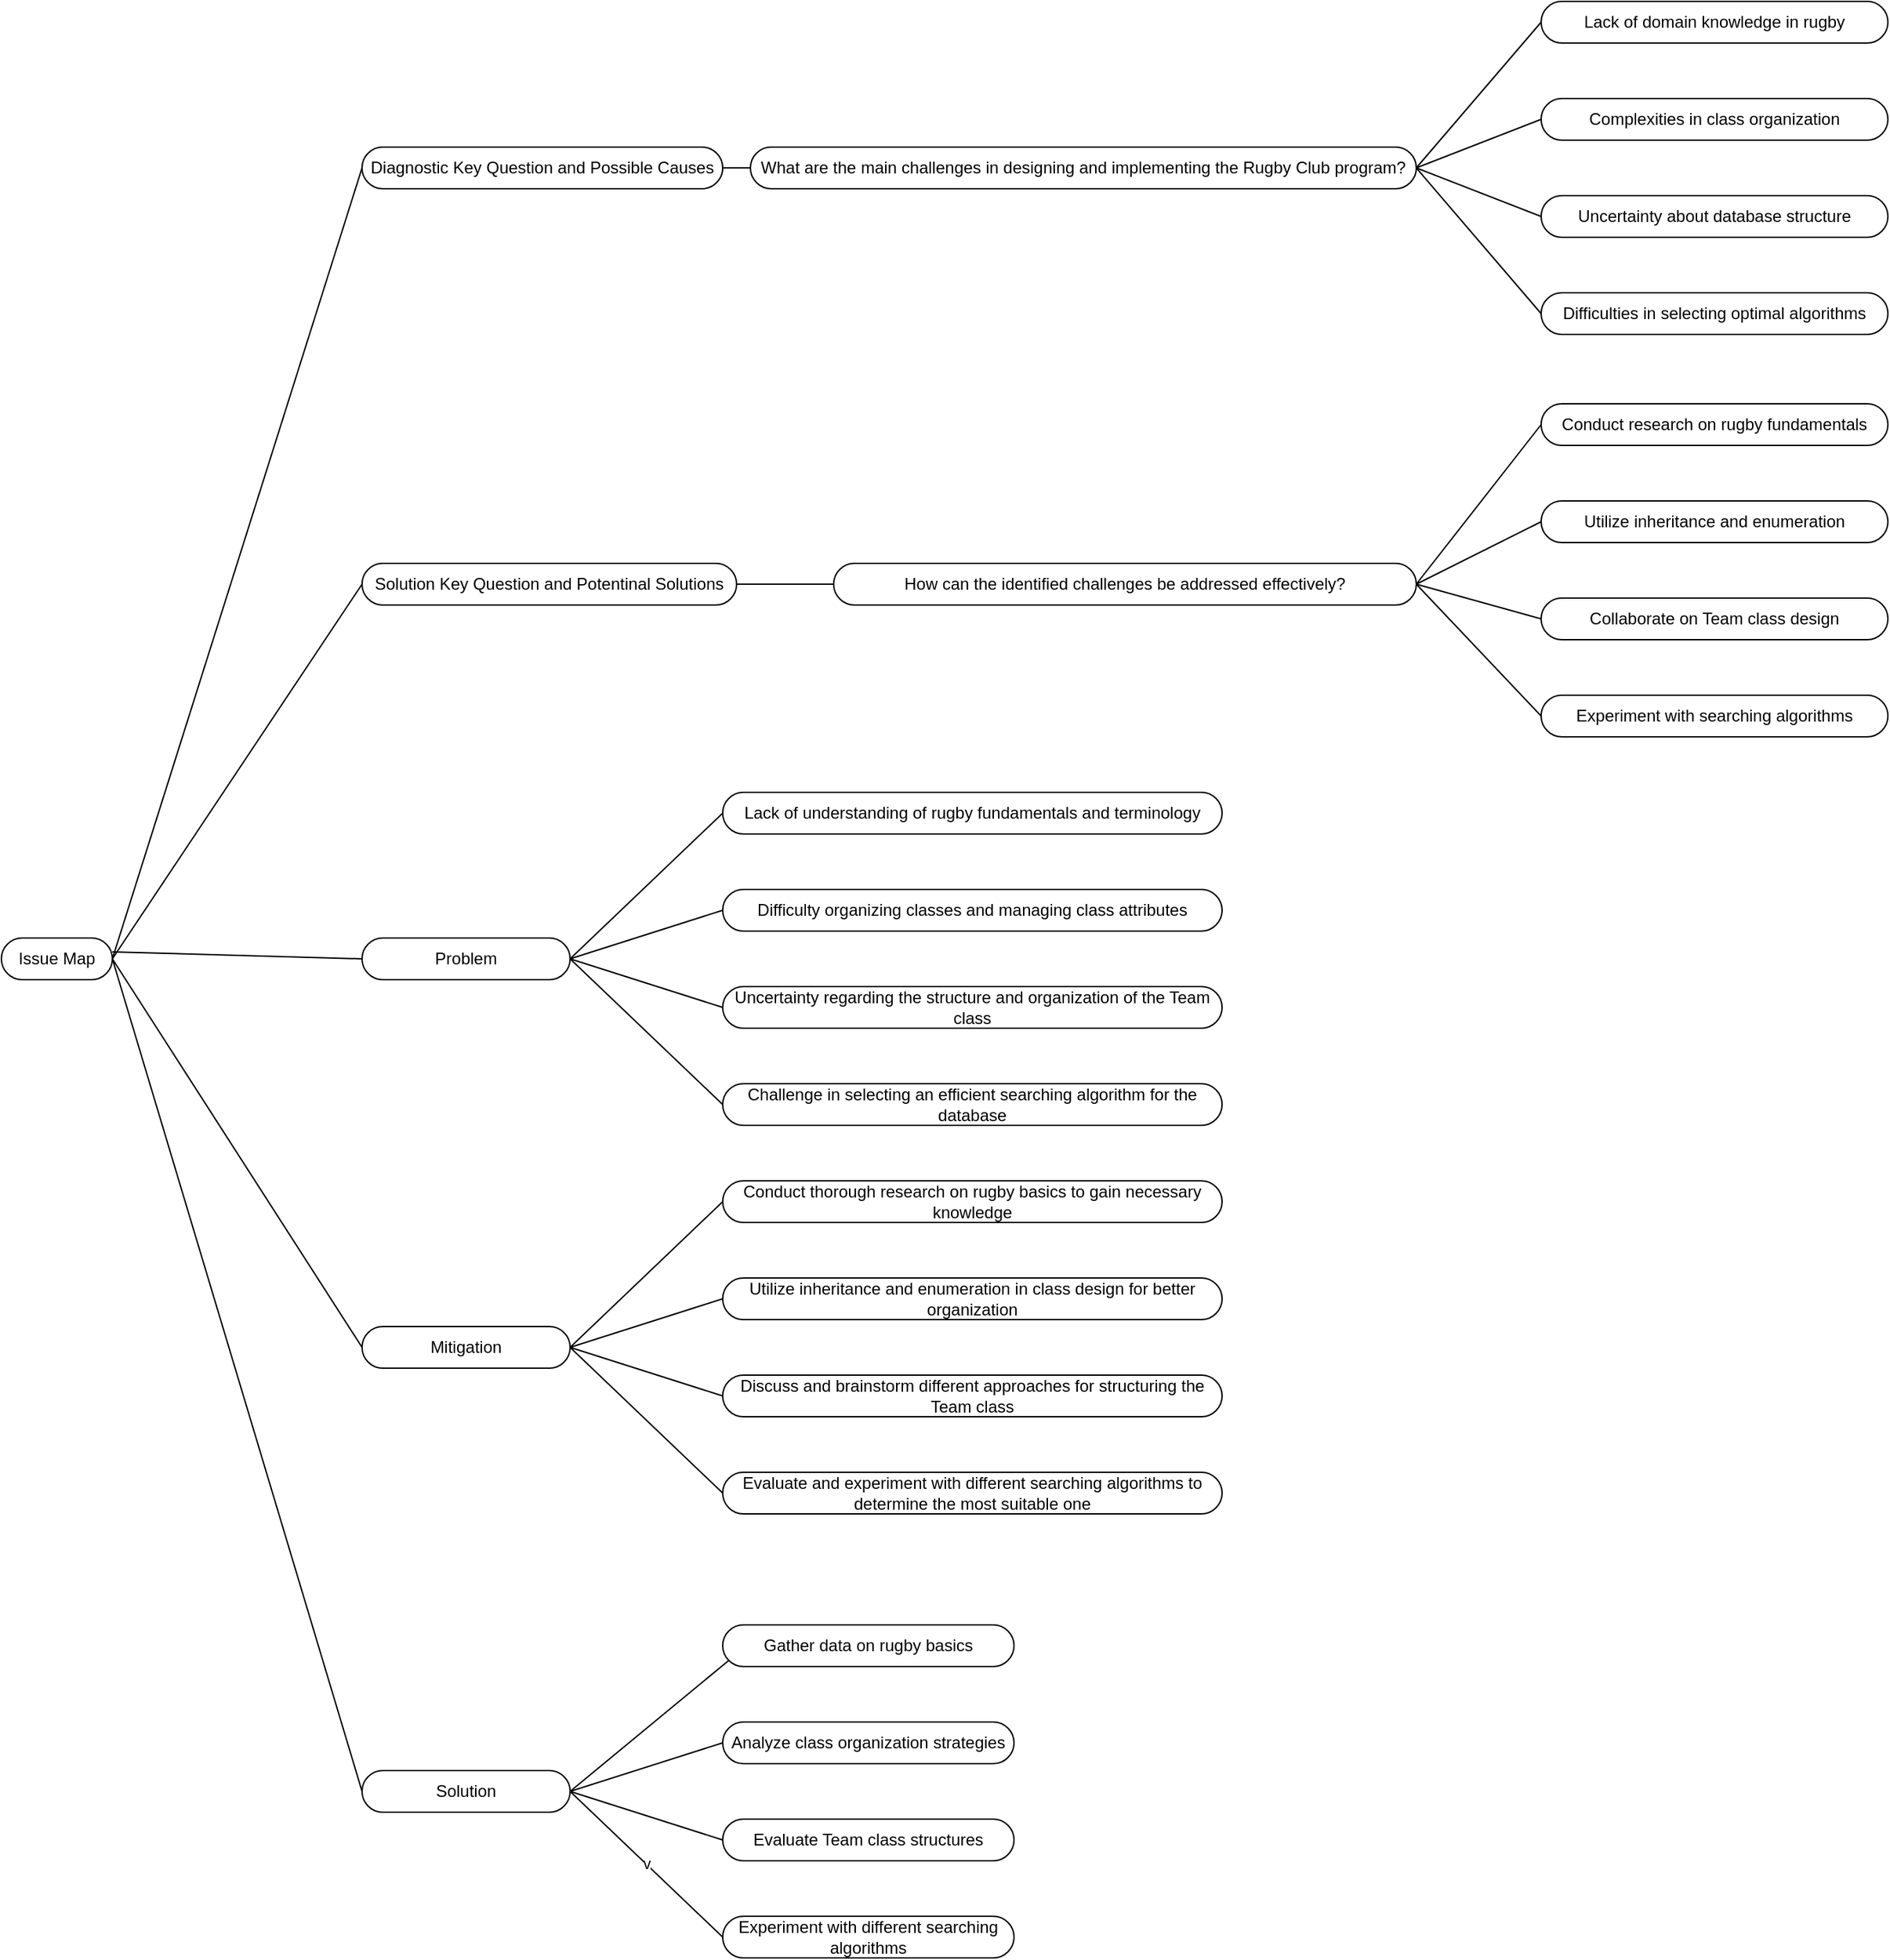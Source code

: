 <mxfile version="24.4.0" type="device">
  <diagram name="Page-1" id="Wz1TSH5H08JwaPJTa6B2">
    <mxGraphModel dx="3434" dy="2573" grid="1" gridSize="10" guides="1" tooltips="1" connect="1" arrows="1" fold="1" page="1" pageScale="1" pageWidth="827" pageHeight="1169" math="0" shadow="0">
      <root>
        <mxCell id="0" />
        <mxCell id="1" parent="0" />
        <mxCell id="wNwlXLfFwuVpIh5QNyUG-4" value="Issue Map" style="html=1;dashed=0;whiteSpace=wrap;shape=mxgraph.dfd.start" vertex="1" parent="1">
          <mxGeometry x="-40" y="240" width="80" height="30" as="geometry" />
        </mxCell>
        <mxCell id="wNwlXLfFwuVpIh5QNyUG-7" value="Mitigation" style="html=1;dashed=0;whiteSpace=wrap;shape=mxgraph.dfd.start" vertex="1" parent="1">
          <mxGeometry x="220" y="520" width="150" height="30" as="geometry" />
        </mxCell>
        <mxCell id="wNwlXLfFwuVpIh5QNyUG-8" value="Diagnostic Key Question and Possible Causes" style="html=1;dashed=0;whiteSpace=wrap;shape=mxgraph.dfd.start" vertex="1" parent="1">
          <mxGeometry x="220" y="-330" width="260" height="30" as="geometry" />
        </mxCell>
        <mxCell id="wNwlXLfFwuVpIh5QNyUG-9" value="Solution" style="html=1;dashed=0;whiteSpace=wrap;shape=mxgraph.dfd.start" vertex="1" parent="1">
          <mxGeometry x="220" y="840" width="150" height="30" as="geometry" />
        </mxCell>
        <mxCell id="wNwlXLfFwuVpIh5QNyUG-10" value="Problem" style="html=1;dashed=0;whiteSpace=wrap;shape=mxgraph.dfd.start" vertex="1" parent="1">
          <mxGeometry x="220" y="240" width="150" height="30" as="geometry" />
        </mxCell>
        <mxCell id="wNwlXLfFwuVpIh5QNyUG-11" value="Solution Key Question and Potentinal Solutions" style="html=1;dashed=0;whiteSpace=wrap;shape=mxgraph.dfd.start" vertex="1" parent="1">
          <mxGeometry x="220" y="-30" width="270" height="30" as="geometry" />
        </mxCell>
        <mxCell id="wNwlXLfFwuVpIh5QNyUG-26" value="" style="endArrow=none;html=1;rounded=0;exitX=1;exitY=0.5;exitDx=0;exitDy=0;exitPerimeter=0;entryX=0;entryY=0.5;entryDx=0;entryDy=0;entryPerimeter=0;" edge="1" parent="1" source="wNwlXLfFwuVpIh5QNyUG-4" target="wNwlXLfFwuVpIh5QNyUG-11">
          <mxGeometry width="50" height="50" relative="1" as="geometry">
            <mxPoint x="810" y="300" as="sourcePoint" />
            <mxPoint x="860" y="250" as="targetPoint" />
          </mxGeometry>
        </mxCell>
        <mxCell id="wNwlXLfFwuVpIh5QNyUG-27" value="" style="endArrow=none;html=1;rounded=0;entryX=0;entryY=0.5;entryDx=0;entryDy=0;entryPerimeter=0;" edge="1" parent="1" target="wNwlXLfFwuVpIh5QNyUG-10">
          <mxGeometry width="50" height="50" relative="1" as="geometry">
            <mxPoint x="40" y="250" as="sourcePoint" />
            <mxPoint x="230" y="-135" as="targetPoint" />
          </mxGeometry>
        </mxCell>
        <mxCell id="wNwlXLfFwuVpIh5QNyUG-28" value="" style="endArrow=none;html=1;rounded=0;exitX=1;exitY=0.5;exitDx=0;exitDy=0;exitPerimeter=0;entryX=0;entryY=0.5;entryDx=0;entryDy=0;entryPerimeter=0;" edge="1" parent="1" source="wNwlXLfFwuVpIh5QNyUG-4" target="wNwlXLfFwuVpIh5QNyUG-7">
          <mxGeometry width="50" height="50" relative="1" as="geometry">
            <mxPoint x="50" y="265" as="sourcePoint" />
            <mxPoint x="230" y="-135" as="targetPoint" />
          </mxGeometry>
        </mxCell>
        <mxCell id="wNwlXLfFwuVpIh5QNyUG-30" value="" style="endArrow=none;html=1;rounded=0;exitX=0;exitY=0.5;exitDx=0;exitDy=0;exitPerimeter=0;entryX=1;entryY=0.5;entryDx=0;entryDy=0;entryPerimeter=0;" edge="1" parent="1" source="wNwlXLfFwuVpIh5QNyUG-8" target="wNwlXLfFwuVpIh5QNyUG-4">
          <mxGeometry width="50" height="50" relative="1" as="geometry">
            <mxPoint x="1160" y="-80" as="sourcePoint" />
            <mxPoint x="1210" y="-130" as="targetPoint" />
          </mxGeometry>
        </mxCell>
        <mxCell id="wNwlXLfFwuVpIh5QNyUG-31" value="" style="endArrow=none;html=1;rounded=0;exitX=0;exitY=0.5;exitDx=0;exitDy=0;exitPerimeter=0;entryX=1;entryY=0.5;entryDx=0;entryDy=0;entryPerimeter=0;" edge="1" parent="1" source="wNwlXLfFwuVpIh5QNyUG-9" target="wNwlXLfFwuVpIh5QNyUG-4">
          <mxGeometry width="50" height="50" relative="1" as="geometry">
            <mxPoint x="1010" y="490" as="sourcePoint" />
            <mxPoint x="1060" y="440" as="targetPoint" />
          </mxGeometry>
        </mxCell>
        <mxCell id="wNwlXLfFwuVpIh5QNyUG-32" value="Lack of understanding of rugby fundamentals and terminology" style="html=1;dashed=0;whiteSpace=wrap;shape=mxgraph.dfd.start" vertex="1" parent="1">
          <mxGeometry x="480" y="135" width="360" height="30" as="geometry" />
        </mxCell>
        <mxCell id="wNwlXLfFwuVpIh5QNyUG-33" value="Difficulty organizing classes and managing class attributes" style="html=1;dashed=0;whiteSpace=wrap;shape=mxgraph.dfd.start" vertex="1" parent="1">
          <mxGeometry x="480" y="205" width="360" height="30" as="geometry" />
        </mxCell>
        <mxCell id="wNwlXLfFwuVpIh5QNyUG-34" value="Uncertainty regarding the structure and organization of the Team class" style="html=1;dashed=0;whiteSpace=wrap;shape=mxgraph.dfd.start" vertex="1" parent="1">
          <mxGeometry x="480" y="275" width="360" height="30" as="geometry" />
        </mxCell>
        <mxCell id="wNwlXLfFwuVpIh5QNyUG-35" value="Challenge in selecting an efficient searching algorithm for the database" style="html=1;dashed=0;whiteSpace=wrap;shape=mxgraph.dfd.start" vertex="1" parent="1">
          <mxGeometry x="480" y="345" width="360" height="30" as="geometry" />
        </mxCell>
        <mxCell id="wNwlXLfFwuVpIh5QNyUG-36" value="Gather data on rugby basics" style="html=1;dashed=0;whiteSpace=wrap;shape=mxgraph.dfd.start" vertex="1" parent="1">
          <mxGeometry x="480" y="735" width="210" height="30" as="geometry" />
        </mxCell>
        <mxCell id="wNwlXLfFwuVpIh5QNyUG-37" value="Analyze class organization strategies" style="html=1;dashed=0;whiteSpace=wrap;shape=mxgraph.dfd.start" vertex="1" parent="1">
          <mxGeometry x="480" y="805" width="210" height="30" as="geometry" />
        </mxCell>
        <mxCell id="wNwlXLfFwuVpIh5QNyUG-38" value="Evaluate Team class structures" style="html=1;dashed=0;whiteSpace=wrap;shape=mxgraph.dfd.start" vertex="1" parent="1">
          <mxGeometry x="480" y="875" width="210" height="30" as="geometry" />
        </mxCell>
        <mxCell id="wNwlXLfFwuVpIh5QNyUG-39" value="Experiment with different searching algorithms" style="html=1;dashed=0;whiteSpace=wrap;shape=mxgraph.dfd.start" vertex="1" parent="1">
          <mxGeometry x="480" y="945" width="210" height="30" as="geometry" />
        </mxCell>
        <mxCell id="wNwlXLfFwuVpIh5QNyUG-42" value="Conduct thorough research on rugby basics to gain necessary knowledge" style="html=1;dashed=0;whiteSpace=wrap;shape=mxgraph.dfd.start" vertex="1" parent="1">
          <mxGeometry x="480" y="415" width="360" height="30" as="geometry" />
        </mxCell>
        <mxCell id="wNwlXLfFwuVpIh5QNyUG-43" value="Utilize inheritance and enumeration in class design for better organization" style="html=1;dashed=0;whiteSpace=wrap;shape=mxgraph.dfd.start" vertex="1" parent="1">
          <mxGeometry x="480" y="485" width="360" height="30" as="geometry" />
        </mxCell>
        <mxCell id="wNwlXLfFwuVpIh5QNyUG-44" value="Discuss and brainstorm different approaches for structuring the Team class" style="html=1;dashed=0;whiteSpace=wrap;shape=mxgraph.dfd.start" vertex="1" parent="1">
          <mxGeometry x="480" y="555" width="360" height="30" as="geometry" />
        </mxCell>
        <mxCell id="wNwlXLfFwuVpIh5QNyUG-45" value="Evaluate and experiment with different searching algorithms to determine the most suitable one" style="html=1;dashed=0;whiteSpace=wrap;shape=mxgraph.dfd.start" vertex="1" parent="1">
          <mxGeometry x="480" y="625" width="360" height="30" as="geometry" />
        </mxCell>
        <mxCell id="wNwlXLfFwuVpIh5QNyUG-50" value="What are the main challenges in designing and implementing the Rugby Club program?" style="html=1;dashed=0;whiteSpace=wrap;shape=mxgraph.dfd.start" vertex="1" parent="1">
          <mxGeometry x="500" y="-330" width="480" height="30" as="geometry" />
        </mxCell>
        <mxCell id="wNwlXLfFwuVpIh5QNyUG-51" value="How can the identified challenges be addressed effectively?" style="html=1;dashed=0;whiteSpace=wrap;shape=mxgraph.dfd.start" vertex="1" parent="1">
          <mxGeometry x="560" y="-30" width="420" height="30" as="geometry" />
        </mxCell>
        <mxCell id="wNwlXLfFwuVpIh5QNyUG-52" value="Lack of domain knowledge in rugby" style="html=1;dashed=0;whiteSpace=wrap;shape=mxgraph.dfd.start" vertex="1" parent="1">
          <mxGeometry x="1070" y="-435" width="250" height="30" as="geometry" />
        </mxCell>
        <mxCell id="wNwlXLfFwuVpIh5QNyUG-53" value="Complexities in class organization" style="html=1;dashed=0;whiteSpace=wrap;shape=mxgraph.dfd.start" vertex="1" parent="1">
          <mxGeometry x="1070" y="-365" width="250" height="30" as="geometry" />
        </mxCell>
        <mxCell id="wNwlXLfFwuVpIh5QNyUG-54" value="Uncertainty about database structure" style="html=1;dashed=0;whiteSpace=wrap;shape=mxgraph.dfd.start" vertex="1" parent="1">
          <mxGeometry x="1070" y="-295" width="250" height="30" as="geometry" />
        </mxCell>
        <mxCell id="wNwlXLfFwuVpIh5QNyUG-55" value="Difficulties in selecting optimal algorithms" style="html=1;dashed=0;whiteSpace=wrap;shape=mxgraph.dfd.start" vertex="1" parent="1">
          <mxGeometry x="1070" y="-225" width="250" height="30" as="geometry" />
        </mxCell>
        <mxCell id="wNwlXLfFwuVpIh5QNyUG-56" value="Conduct research on rugby fundamentals" style="html=1;dashed=0;whiteSpace=wrap;shape=mxgraph.dfd.start" vertex="1" parent="1">
          <mxGeometry x="1070" y="-145" width="250" height="30" as="geometry" />
        </mxCell>
        <mxCell id="wNwlXLfFwuVpIh5QNyUG-57" value="Utilize inheritance and enumeration" style="html=1;dashed=0;whiteSpace=wrap;shape=mxgraph.dfd.start" vertex="1" parent="1">
          <mxGeometry x="1070" y="-75" width="250" height="30" as="geometry" />
        </mxCell>
        <mxCell id="wNwlXLfFwuVpIh5QNyUG-58" value="Collaborate on Team class design" style="html=1;dashed=0;whiteSpace=wrap;shape=mxgraph.dfd.start" vertex="1" parent="1">
          <mxGeometry x="1070" y="-5" width="250" height="30" as="geometry" />
        </mxCell>
        <mxCell id="wNwlXLfFwuVpIh5QNyUG-59" value="Experiment with searching algorithms" style="html=1;dashed=0;whiteSpace=wrap;shape=mxgraph.dfd.start" vertex="1" parent="1">
          <mxGeometry x="1070" y="65" width="250" height="30" as="geometry" />
        </mxCell>
        <mxCell id="wNwlXLfFwuVpIh5QNyUG-60" value="" style="endArrow=none;html=1;rounded=0;exitX=1;exitY=0.5;exitDx=0;exitDy=0;exitPerimeter=0;entryX=0;entryY=0.5;entryDx=0;entryDy=0;entryPerimeter=0;" edge="1" parent="1" source="wNwlXLfFwuVpIh5QNyUG-50" target="wNwlXLfFwuVpIh5QNyUG-55">
          <mxGeometry width="50" height="50" relative="1" as="geometry">
            <mxPoint x="1010" y="490" as="sourcePoint" />
            <mxPoint x="1060" y="440" as="targetPoint" />
          </mxGeometry>
        </mxCell>
        <mxCell id="wNwlXLfFwuVpIh5QNyUG-66" value="" style="endArrow=none;html=1;rounded=0;exitX=1;exitY=0.5;exitDx=0;exitDy=0;exitPerimeter=0;entryX=0;entryY=0.5;entryDx=0;entryDy=0;entryPerimeter=0;" edge="1" parent="1" source="wNwlXLfFwuVpIh5QNyUG-50" target="wNwlXLfFwuVpIh5QNyUG-54">
          <mxGeometry width="50" height="50" relative="1" as="geometry">
            <mxPoint x="1020" y="500" as="sourcePoint" />
            <mxPoint x="1070" y="450" as="targetPoint" />
          </mxGeometry>
        </mxCell>
        <mxCell id="wNwlXLfFwuVpIh5QNyUG-67" value="" style="endArrow=none;html=1;rounded=0;exitX=1;exitY=0.5;exitDx=0;exitDy=0;exitPerimeter=0;entryX=0;entryY=0.5;entryDx=0;entryDy=0;entryPerimeter=0;" edge="1" parent="1" source="wNwlXLfFwuVpIh5QNyUG-50" target="wNwlXLfFwuVpIh5QNyUG-53">
          <mxGeometry width="50" height="50" relative="1" as="geometry">
            <mxPoint x="1030" y="510" as="sourcePoint" />
            <mxPoint x="1080" y="460" as="targetPoint" />
          </mxGeometry>
        </mxCell>
        <mxCell id="wNwlXLfFwuVpIh5QNyUG-68" value="" style="endArrow=none;html=1;rounded=0;exitX=1;exitY=0.5;exitDx=0;exitDy=0;exitPerimeter=0;entryX=0;entryY=0.5;entryDx=0;entryDy=0;entryPerimeter=0;" edge="1" parent="1" source="wNwlXLfFwuVpIh5QNyUG-50" target="wNwlXLfFwuVpIh5QNyUG-52">
          <mxGeometry width="50" height="50" relative="1" as="geometry">
            <mxPoint x="1040" y="520" as="sourcePoint" />
            <mxPoint x="1090" y="470" as="targetPoint" />
          </mxGeometry>
        </mxCell>
        <mxCell id="wNwlXLfFwuVpIh5QNyUG-69" value="" style="endArrow=none;html=1;rounded=0;exitX=1;exitY=0.5;exitDx=0;exitDy=0;exitPerimeter=0;entryX=0;entryY=0.5;entryDx=0;entryDy=0;entryPerimeter=0;" edge="1" parent="1" source="wNwlXLfFwuVpIh5QNyUG-8" target="wNwlXLfFwuVpIh5QNyUG-50">
          <mxGeometry width="50" height="50" relative="1" as="geometry">
            <mxPoint x="1050" y="530" as="sourcePoint" />
            <mxPoint x="1100" y="480" as="targetPoint" />
          </mxGeometry>
        </mxCell>
        <mxCell id="wNwlXLfFwuVpIh5QNyUG-70" value="" style="endArrow=none;html=1;rounded=0;exitX=1;exitY=0.5;exitDx=0;exitDy=0;exitPerimeter=0;entryX=0;entryY=0.5;entryDx=0;entryDy=0;entryPerimeter=0;" edge="1" parent="1" source="wNwlXLfFwuVpIh5QNyUG-10" target="wNwlXLfFwuVpIh5QNyUG-32">
          <mxGeometry width="50" height="50" relative="1" as="geometry">
            <mxPoint x="1060" y="540" as="sourcePoint" />
            <mxPoint x="1110" y="490" as="targetPoint" />
          </mxGeometry>
        </mxCell>
        <mxCell id="wNwlXLfFwuVpIh5QNyUG-71" value="" style="endArrow=none;html=1;rounded=0;exitX=1;exitY=0.5;exitDx=0;exitDy=0;exitPerimeter=0;entryX=0;entryY=0.5;entryDx=0;entryDy=0;entryPerimeter=0;" edge="1" parent="1" source="wNwlXLfFwuVpIh5QNyUG-11" target="wNwlXLfFwuVpIh5QNyUG-51">
          <mxGeometry width="50" height="50" relative="1" as="geometry">
            <mxPoint x="1070" y="550" as="sourcePoint" />
            <mxPoint x="1120" y="500" as="targetPoint" />
          </mxGeometry>
        </mxCell>
        <mxCell id="wNwlXLfFwuVpIh5QNyUG-72" value="" style="endArrow=none;html=1;rounded=0;exitX=1;exitY=0.5;exitDx=0;exitDy=0;exitPerimeter=0;entryX=0;entryY=0.5;entryDx=0;entryDy=0;entryPerimeter=0;" edge="1" parent="1" source="wNwlXLfFwuVpIh5QNyUG-10" target="wNwlXLfFwuVpIh5QNyUG-33">
          <mxGeometry width="50" height="50" relative="1" as="geometry">
            <mxPoint x="1080" y="560" as="sourcePoint" />
            <mxPoint x="1130" y="510" as="targetPoint" />
          </mxGeometry>
        </mxCell>
        <mxCell id="wNwlXLfFwuVpIh5QNyUG-73" value="" style="endArrow=none;html=1;rounded=0;exitX=1;exitY=0.5;exitDx=0;exitDy=0;exitPerimeter=0;entryX=0;entryY=0.5;entryDx=0;entryDy=0;entryPerimeter=0;" edge="1" parent="1" source="wNwlXLfFwuVpIh5QNyUG-10" target="wNwlXLfFwuVpIh5QNyUG-34">
          <mxGeometry width="50" height="50" relative="1" as="geometry">
            <mxPoint x="1090" y="570" as="sourcePoint" />
            <mxPoint x="470" y="180" as="targetPoint" />
          </mxGeometry>
        </mxCell>
        <mxCell id="wNwlXLfFwuVpIh5QNyUG-74" value="" style="endArrow=none;html=1;rounded=0;exitX=1;exitY=0.5;exitDx=0;exitDy=0;exitPerimeter=0;entryX=0;entryY=0.5;entryDx=0;entryDy=0;entryPerimeter=0;" edge="1" parent="1" source="wNwlXLfFwuVpIh5QNyUG-10" target="wNwlXLfFwuVpIh5QNyUG-35">
          <mxGeometry width="50" height="50" relative="1" as="geometry">
            <mxPoint x="1100" y="580" as="sourcePoint" />
            <mxPoint x="1150" y="530" as="targetPoint" />
          </mxGeometry>
        </mxCell>
        <mxCell id="wNwlXLfFwuVpIh5QNyUG-75" value="" style="endArrow=none;html=1;rounded=0;exitX=1;exitY=0.5;exitDx=0;exitDy=0;exitPerimeter=0;entryX=0;entryY=0.5;entryDx=0;entryDy=0;entryPerimeter=0;" edge="1" parent="1" source="wNwlXLfFwuVpIh5QNyUG-7" target="wNwlXLfFwuVpIh5QNyUG-42">
          <mxGeometry width="50" height="50" relative="1" as="geometry">
            <mxPoint x="1110" y="590" as="sourcePoint" />
            <mxPoint x="1160" y="540" as="targetPoint" />
          </mxGeometry>
        </mxCell>
        <mxCell id="wNwlXLfFwuVpIh5QNyUG-76" value="" style="endArrow=none;html=1;rounded=0;exitX=1;exitY=0.5;exitDx=0;exitDy=0;exitPerimeter=0;entryX=0;entryY=0.5;entryDx=0;entryDy=0;entryPerimeter=0;" edge="1" parent="1" source="wNwlXLfFwuVpIh5QNyUG-7" target="wNwlXLfFwuVpIh5QNyUG-43">
          <mxGeometry width="50" height="50" relative="1" as="geometry">
            <mxPoint x="1120" y="600" as="sourcePoint" />
            <mxPoint x="1170" y="550" as="targetPoint" />
          </mxGeometry>
        </mxCell>
        <mxCell id="wNwlXLfFwuVpIh5QNyUG-77" value="" style="endArrow=none;html=1;rounded=0;exitX=1;exitY=0.5;exitDx=0;exitDy=0;exitPerimeter=0;entryX=0;entryY=0.5;entryDx=0;entryDy=0;entryPerimeter=0;" edge="1" parent="1" source="wNwlXLfFwuVpIh5QNyUG-7" target="wNwlXLfFwuVpIh5QNyUG-44">
          <mxGeometry width="50" height="50" relative="1" as="geometry">
            <mxPoint x="1130" y="610" as="sourcePoint" />
            <mxPoint x="1180" y="560" as="targetPoint" />
          </mxGeometry>
        </mxCell>
        <mxCell id="wNwlXLfFwuVpIh5QNyUG-78" value="" style="endArrow=none;html=1;rounded=0;exitX=1;exitY=0.5;exitDx=0;exitDy=0;exitPerimeter=0;entryX=0;entryY=0.5;entryDx=0;entryDy=0;entryPerimeter=0;" edge="1" parent="1" source="wNwlXLfFwuVpIh5QNyUG-7" target="wNwlXLfFwuVpIh5QNyUG-45">
          <mxGeometry width="50" height="50" relative="1" as="geometry">
            <mxPoint x="1140" y="620" as="sourcePoint" />
            <mxPoint x="1190" y="570" as="targetPoint" />
          </mxGeometry>
        </mxCell>
        <mxCell id="wNwlXLfFwuVpIh5QNyUG-79" value="" style="endArrow=none;html=1;rounded=0;exitX=1;exitY=0.5;exitDx=0;exitDy=0;exitPerimeter=0;entryX=0;entryY=0;entryDx=4.395;entryDy=25.605;entryPerimeter=0;" edge="1" parent="1" source="wNwlXLfFwuVpIh5QNyUG-9" target="wNwlXLfFwuVpIh5QNyUG-36">
          <mxGeometry width="50" height="50" relative="1" as="geometry">
            <mxPoint x="1150" y="630" as="sourcePoint" />
            <mxPoint x="1200" y="580" as="targetPoint" />
          </mxGeometry>
        </mxCell>
        <mxCell id="wNwlXLfFwuVpIh5QNyUG-80" value="" style="endArrow=none;html=1;rounded=0;exitX=1;exitY=0.5;exitDx=0;exitDy=0;exitPerimeter=0;entryX=0;entryY=0.5;entryDx=0;entryDy=0;entryPerimeter=0;" edge="1" parent="1" source="wNwlXLfFwuVpIh5QNyUG-9" target="wNwlXLfFwuVpIh5QNyUG-38">
          <mxGeometry width="50" height="50" relative="1" as="geometry">
            <mxPoint x="1160" y="640" as="sourcePoint" />
            <mxPoint x="1210" y="590" as="targetPoint" />
          </mxGeometry>
        </mxCell>
        <mxCell id="wNwlXLfFwuVpIh5QNyUG-81" value="" style="endArrow=none;html=1;rounded=0;exitX=1;exitY=0.5;exitDx=0;exitDy=0;exitPerimeter=0;entryX=0;entryY=0.5;entryDx=0;entryDy=0;entryPerimeter=0;" edge="1" parent="1" source="wNwlXLfFwuVpIh5QNyUG-9" target="wNwlXLfFwuVpIh5QNyUG-37">
          <mxGeometry width="50" height="50" relative="1" as="geometry">
            <mxPoint x="1170" y="650" as="sourcePoint" />
            <mxPoint x="1220" y="600" as="targetPoint" />
          </mxGeometry>
        </mxCell>
        <mxCell id="wNwlXLfFwuVpIh5QNyUG-82" value="v" style="endArrow=none;html=1;rounded=0;exitX=1;exitY=0.5;exitDx=0;exitDy=0;exitPerimeter=0;entryX=0;entryY=0.5;entryDx=0;entryDy=0;entryPerimeter=0;" edge="1" parent="1" source="wNwlXLfFwuVpIh5QNyUG-9" target="wNwlXLfFwuVpIh5QNyUG-39">
          <mxGeometry width="50" height="50" relative="1" as="geometry">
            <mxPoint x="1180" y="660" as="sourcePoint" />
            <mxPoint x="1230" y="610" as="targetPoint" />
          </mxGeometry>
        </mxCell>
        <mxCell id="wNwlXLfFwuVpIh5QNyUG-83" value="" style="endArrow=none;html=1;rounded=0;exitX=1;exitY=0.5;exitDx=0;exitDy=0;exitPerimeter=0;entryX=0;entryY=0.5;entryDx=0;entryDy=0;entryPerimeter=0;" edge="1" parent="1" source="wNwlXLfFwuVpIh5QNyUG-51" target="wNwlXLfFwuVpIh5QNyUG-56">
          <mxGeometry width="50" height="50" relative="1" as="geometry">
            <mxPoint x="1020" y="500" as="sourcePoint" />
            <mxPoint x="1070" y="450" as="targetPoint" />
          </mxGeometry>
        </mxCell>
        <mxCell id="wNwlXLfFwuVpIh5QNyUG-84" value="" style="endArrow=none;html=1;rounded=0;exitX=1;exitY=0.5;exitDx=0;exitDy=0;exitPerimeter=0;entryX=0;entryY=0.5;entryDx=0;entryDy=0;entryPerimeter=0;" edge="1" parent="1" source="wNwlXLfFwuVpIh5QNyUG-51" target="wNwlXLfFwuVpIh5QNyUG-58">
          <mxGeometry width="50" height="50" relative="1" as="geometry">
            <mxPoint x="1030" y="510" as="sourcePoint" />
            <mxPoint x="1080" y="460" as="targetPoint" />
          </mxGeometry>
        </mxCell>
        <mxCell id="wNwlXLfFwuVpIh5QNyUG-85" value="" style="endArrow=none;html=1;rounded=0;exitX=1;exitY=0.5;exitDx=0;exitDy=0;exitPerimeter=0;entryX=0;entryY=0.5;entryDx=0;entryDy=0;entryPerimeter=0;" edge="1" parent="1" source="wNwlXLfFwuVpIh5QNyUG-51" target="wNwlXLfFwuVpIh5QNyUG-57">
          <mxGeometry width="50" height="50" relative="1" as="geometry">
            <mxPoint x="1040" y="520" as="sourcePoint" />
            <mxPoint x="1090" y="470" as="targetPoint" />
          </mxGeometry>
        </mxCell>
        <mxCell id="wNwlXLfFwuVpIh5QNyUG-86" value="" style="endArrow=none;html=1;rounded=0;exitX=1;exitY=0.5;exitDx=0;exitDy=0;exitPerimeter=0;entryX=0;entryY=0.5;entryDx=0;entryDy=0;entryPerimeter=0;" edge="1" parent="1" source="wNwlXLfFwuVpIh5QNyUG-51" target="wNwlXLfFwuVpIh5QNyUG-59">
          <mxGeometry width="50" height="50" relative="1" as="geometry">
            <mxPoint x="1050" y="530" as="sourcePoint" />
            <mxPoint x="1100" y="480" as="targetPoint" />
          </mxGeometry>
        </mxCell>
      </root>
    </mxGraphModel>
  </diagram>
</mxfile>
